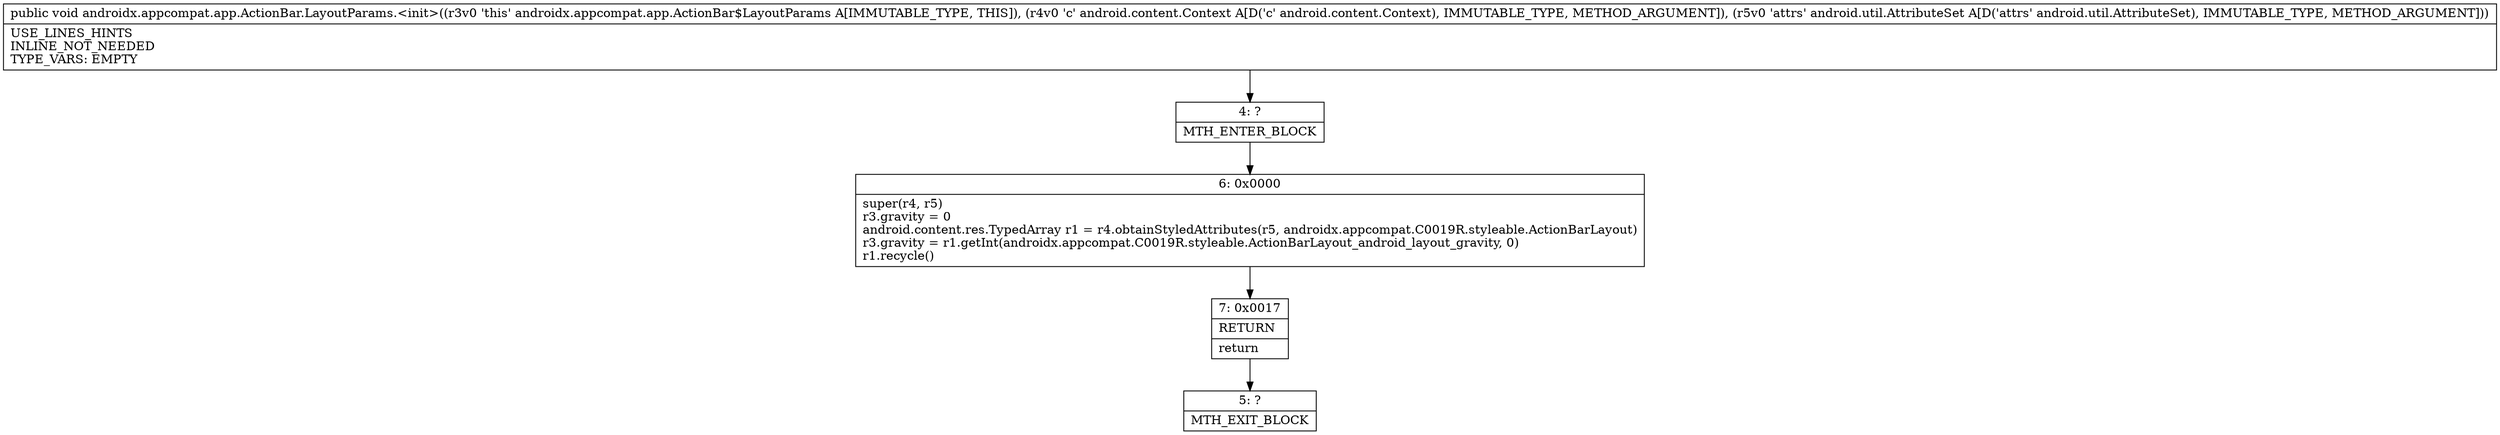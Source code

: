 digraph "CFG forandroidx.appcompat.app.ActionBar.LayoutParams.\<init\>(Landroid\/content\/Context;Landroid\/util\/AttributeSet;)V" {
Node_4 [shape=record,label="{4\:\ ?|MTH_ENTER_BLOCK\l}"];
Node_6 [shape=record,label="{6\:\ 0x0000|super(r4, r5)\lr3.gravity = 0\landroid.content.res.TypedArray r1 = r4.obtainStyledAttributes(r5, androidx.appcompat.C0019R.styleable.ActionBarLayout)\lr3.gravity = r1.getInt(androidx.appcompat.C0019R.styleable.ActionBarLayout_android_layout_gravity, 0)\lr1.recycle()\l}"];
Node_7 [shape=record,label="{7\:\ 0x0017|RETURN\l|return\l}"];
Node_5 [shape=record,label="{5\:\ ?|MTH_EXIT_BLOCK\l}"];
MethodNode[shape=record,label="{public void androidx.appcompat.app.ActionBar.LayoutParams.\<init\>((r3v0 'this' androidx.appcompat.app.ActionBar$LayoutParams A[IMMUTABLE_TYPE, THIS]), (r4v0 'c' android.content.Context A[D('c' android.content.Context), IMMUTABLE_TYPE, METHOD_ARGUMENT]), (r5v0 'attrs' android.util.AttributeSet A[D('attrs' android.util.AttributeSet), IMMUTABLE_TYPE, METHOD_ARGUMENT]))  | USE_LINES_HINTS\lINLINE_NOT_NEEDED\lTYPE_VARS: EMPTY\l}"];
MethodNode -> Node_4;Node_4 -> Node_6;
Node_6 -> Node_7;
Node_7 -> Node_5;
}

